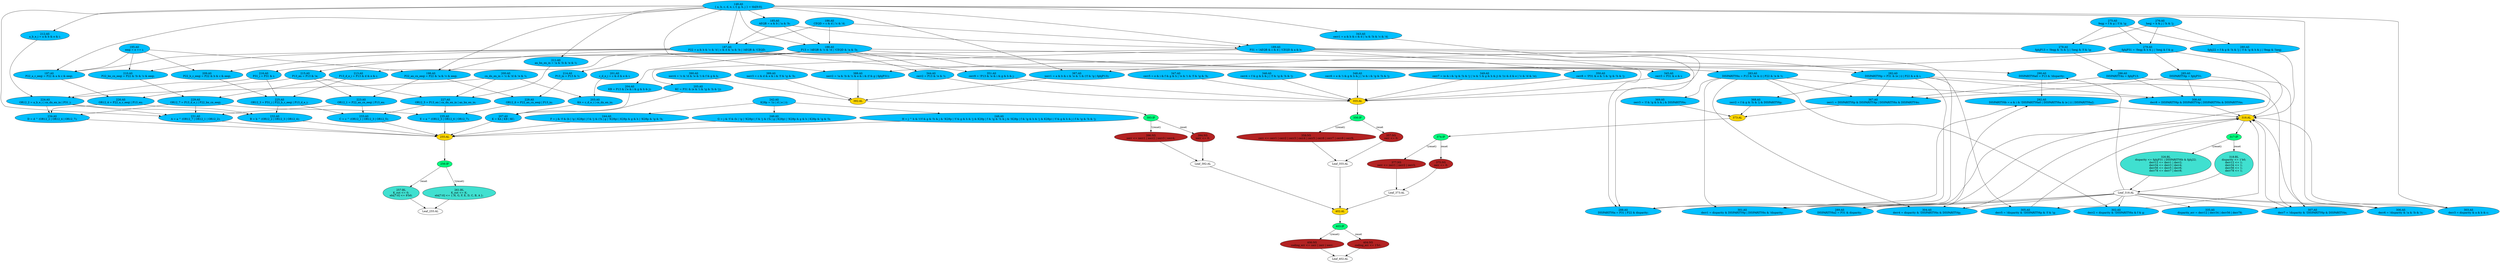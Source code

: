 strict digraph "compose( ,  )" {
	node [label="\N"];
	"188:AS"	 [ast="<pyverilog.vparser.ast.Assign object at 0x7f14ad9df810>",
		def_var="['P13']",
		fillcolor=deepskyblue,
		label="188:AS
P13 = !AEQB & !c & !d | !CEQD & !a & !b;",
		statements="[]",
		style=filled,
		typ=Assign,
		use_var="['AEQB', 'c', 'd', 'CEQD', 'a', 'b']"];
	"351:AS"	 [ast="<pyverilog.vparser.ast.Assign object at 0x7f14ada04d10>",
		def_var="['cerr9']",
		fillcolor=deepskyblue,
		label="351:AS
cerr9 = !P13 & !e & i & g & h & j;",
		statements="[]",
		style=filled,
		typ=Assign,
		use_var="['P13', 'e', 'i', 'g', 'h', 'j']"];
	"188:AS" -> "351:AS";
	"213:AS"	 [ast="<pyverilog.vparser.ast.Assign object at 0x7f14addb7710>",
		def_var="['P13_d_e_i']",
		fillcolor=deepskyblue,
		label="213:AS
P13_d_e_i = P13 & d & e & i;",
		statements="[]",
		style=filled,
		typ=Assign,
		use_var="['P13', 'd', 'e', 'i']"];
	"188:AS" -> "213:AS";
	"215:AS"	 [ast="<pyverilog.vparser.ast.Assign object at 0x7f14addb7c10>",
		def_var="['P13_en']",
		fillcolor=deepskyblue,
		label="215:AS
P13_en = P13 & !e;",
		statements="[]",
		style=filled,
		typ=Assign,
		use_var="['P13', 'e']"];
	"188:AS" -> "215:AS";
	"214:AS"	 [ast="<pyverilog.vparser.ast.Assign object at 0x7f14addb7a10>",
		def_var="['P13_in']",
		fillcolor=deepskyblue,
		label="214:AS
P13_in = P13 & !i;",
		statements="[]",
		style=filled,
		typ=Assign,
		use_var="['P13', 'i']"];
	"188:AS" -> "214:AS";
	"290:AS"	 [ast="<pyverilog.vparser.ast.Assign object at 0x7f14adc8e050>",
		def_var="['DISPARITY6a0']",
		fillcolor=deepskyblue,
		label="290:AS
DISPARITY6a0 = P13 & !disparity;",
		statements="[]",
		style=filled,
		typ=Assign,
		use_var="['P13', 'disparity']"];
	"188:AS" -> "290:AS";
	"283:AS"	 [ast="<pyverilog.vparser.ast.Assign object at 0x7f14adc8d750>",
		def_var="['DISPARITY6n']",
		fillcolor=deepskyblue,
		label="283:AS
DISPARITY6n = P13 & !(e & i) | P22 & !e & !i;",
		statements="[]",
		style=filled,
		typ=Assign,
		use_var="['P13', 'e', 'i', 'P22', 'e', 'i']"];
	"188:AS" -> "283:AS";
	"204:AS"	 [ast="<pyverilog.vparser.ast.Assign object at 0x7f14addb5150>",
		def_var="['KB']",
		fillcolor=deepskyblue,
		label="204:AS
KB = P13 & (!e & i & g & h & j);",
		statements="[]",
		style=filled,
		typ=Assign,
		use_var="['P13', 'e', 'i', 'g', 'h', 'j']"];
	"188:AS" -> "204:AS";
	"344:AS"	 [ast="<pyverilog.vparser.ast.Assign object at 0x7f14adca9250>",
		def_var="['cerr2']",
		fillcolor=deepskyblue,
		label="344:AS
cerr2 = P13 & !e & !i;",
		statements="[]",
		style=filled,
		typ=Assign,
		use_var="['P13', 'e', 'i']"];
	"188:AS" -> "344:AS";
	"307:AS"	 [ast="<pyverilog.vparser.ast.Assign object at 0x7f14adca8d90>",
		def_var="['derr7']",
		fillcolor=deepskyblue,
		label="307:AS
derr7 = !disparity & !DISPARITY6p & DISPARITY4n;",
		statements="[]",
		style=filled,
		typ=Assign,
		use_var="['disparity', 'DISPARITY6p', 'DISPARITY4n']"];
	"316:AL"	 [ast="<pyverilog.vparser.ast.Always object at 0x7f14adc963d0>",
		clk_sens=True,
		fillcolor=gold,
		label="316:AL",
		sens="['RBYTECLK', 'reset']",
		statements="[]",
		style=filled,
		typ=Always,
		use_var="['reset', 'derr8', 'derr6', 'derr7', 'derr4', 'derr5', 'derr2', 'derr3', 'derr1', 'fghj22', 'fghjP31', 'DISPARITY6b']"];
	"307:AS" -> "316:AL";
	"387:AS"	 [ast="<pyverilog.vparser.ast.Assign object at 0x7f14ada0ee90>",
		def_var="['xerr1']",
		fillcolor=deepskyblue,
		label="387:AS
xerr1 = a & b & c & !e & !i & (!f & !g | fghjP13);",
		statements="[]",
		style=filled,
		typ=Assign,
		use_var="['a', 'b', 'c', 'e', 'i', 'f', 'g', 'fghjP13']"];
	"392:AL"	 [ast="<pyverilog.vparser.ast.Always object at 0x7f14ad9eb190>",
		clk_sens=True,
		fillcolor=gold,
		label="392:AL",
		sens="['RBYTECLK', 'reset']",
		statements="[]",
		style=filled,
		typ=Always,
		use_var="['reset', 'xerr2', 'xerr1', 'xerr4', 'xerr3']"];
	"387:AS" -> "392:AL";
	"185:AS"	 [ast="<pyverilog.vparser.ast.Assign object at 0x7f14ad9e1810>",
		def_var="['AEQB']",
		fillcolor=deepskyblue,
		label="185:AS
AEQB = a & b | !a & !b;",
		statements="[]",
		style=filled,
		typ=Assign,
		use_var="['a', 'b', 'a', 'b']"];
	"185:AS" -> "188:AS";
	"189:AS"	 [ast="<pyverilog.vparser.ast.Assign object at 0x7f14ad9dfc50>",
		def_var="['P31']",
		fillcolor=deepskyblue,
		label="189:AS
P31 = !AEQB & c & d | !CEQD & a & b;",
		statements="[]",
		style=filled,
		typ=Assign,
		use_var="['AEQB', 'c', 'd', 'CEQD', 'a', 'b']"];
	"185:AS" -> "189:AS";
	"187:AS"	 [ast="<pyverilog.vparser.ast.Assign object at 0x7f14ad9df2d0>",
		def_var="['P22']",
		fillcolor=deepskyblue,
		label="187:AS
P22 = a & b & !c & !d | c & d & !a & !b | !AEQB & !CEQD;",
		statements="[]",
		style=filled,
		typ=Assign,
		use_var="['a', 'b', 'c', 'd', 'c', 'd', 'a', 'b', 'AEQB', 'CEQD']"];
	"185:AS" -> "187:AS";
	"289:AS"	 [ast="<pyverilog.vparser.ast.Assign object at 0x7f14adc8ddd0>",
		def_var="['DISPARITY6a2']",
		fillcolor=deepskyblue,
		label="289:AS
DISPARITY6a2 = P31 & disparity;",
		statements="[]",
		style=filled,
		typ=Assign,
		use_var="['P31', 'disparity']"];
	"292:AS"	 [ast="<pyverilog.vparser.ast.Assign object at 0x7f14adc8e550>",
		def_var="['DISPARITY6b']",
		fillcolor=deepskyblue,
		label="292:AS
DISPARITY6b = e & i & !DISPARITY6a0 | DISPARITY6a & (e | i) | DISPARITY6a2;",
		statements="[]",
		style=filled,
		typ=Assign,
		use_var="['e', 'i', 'DISPARITY6a0', 'DISPARITY6a', 'e', 'i', 'DISPARITY6a2']"];
	"289:AS" -> "292:AS";
	"402:AL"	 [ast="<pyverilog.vparser.ast.Always object at 0x7f14ad9eb790>",
		clk_sens=True,
		fillcolor=gold,
		label="402:AL",
		sens="['RBYTECLK', 'reset']",
		statements="[]",
		style=filled,
		typ=Always,
		use_var="['reset', 'xerr', 'cerr', 'zerr']"];
	"403:IF"	 [ast="<pyverilog.vparser.ast.IfStatement object at 0x7f14ad9eb890>",
		fillcolor=springgreen,
		label="403:IF",
		statements="[]",
		style=filled,
		typ=IfStatement];
	"402:AL" -> "403:IF"	 [cond="[]",
		lineno=None];
	"Leaf_392:AL"	 [def_var="['xerr']",
		label="Leaf_392:AL"];
	"Leaf_392:AL" -> "402:AL";
	"374:IF"	 [ast="<pyverilog.vparser.ast.IfStatement object at 0x7f14ada0e550>",
		fillcolor=springgreen,
		label="374:IF",
		statements="[]",
		style=filled,
		typ=IfStatement];
	"377:NS"	 [ast="<pyverilog.vparser.ast.NonblockingSubstitution object at 0x7f14ada0e790>",
		fillcolor=firebrick,
		label="377:NS
zerr <= zerr1 | zerr2 | zerr3;",
		statements="[<pyverilog.vparser.ast.NonblockingSubstitution object at 0x7f14ada0e790>]",
		style=filled,
		typ=NonblockingSubstitution];
	"374:IF" -> "377:NS"	 [cond="['reset']",
		label="!(reset)",
		lineno=374];
	"375:NS"	 [ast="<pyverilog.vparser.ast.NonblockingSubstitution object at 0x7f14ada0e590>",
		fillcolor=firebrick,
		label="375:NS
zerr <= 0;",
		statements="[<pyverilog.vparser.ast.NonblockingSubstitution object at 0x7f14ada0e590>]",
		style=filled,
		typ=NonblockingSubstitution];
	"374:IF" -> "375:NS"	 [cond="['reset']",
		label=reset,
		lineno=374];
	"308:AS"	 [ast="<pyverilog.vparser.ast.Assign object at 0x7f14adca8e90>",
		def_var="['derr8']",
		fillcolor=deepskyblue,
		label="308:AS
derr8 = DISPARITY6p & DISPARITY4p | DISPARITY6n & DISPARITY4n;",
		statements="[]",
		style=filled,
		typ=Assign,
		use_var="['DISPARITY6p', 'DISPARITY4p', 'DISPARITY6n', 'DISPARITY4n']"];
	"308:AS" -> "316:AL";
	"355:AL"	 [ast="<pyverilog.vparser.ast.Always object at 0x7f14ada04f90>",
		clk_sens=True,
		fillcolor=gold,
		label="355:AL",
		sens="['RBYTECLK', 'reset']",
		statements="[]",
		style=filled,
		typ=Always,
		use_var="['reset', 'cerr5', 'cerr7', 'cerr6', 'cerr1', 'cerr3', 'cerr4', 'cerr2', 'cerr9', 'cerr8']"];
	"351:AS" -> "355:AL";
	"357:NS"	 [ast="<pyverilog.vparser.ast.NonblockingSubstitution object at 0x7f14ad9f0110>",
		fillcolor=firebrick,
		label="357:NS
cerr <= 0;",
		statements="[<pyverilog.vparser.ast.NonblockingSubstitution object at 0x7f14ad9f0110>]",
		style=filled,
		typ=NonblockingSubstitution];
	"Leaf_355:AL"	 [def_var="['cerr']",
		label="Leaf_355:AL"];
	"357:NS" -> "Leaf_355:AL"	 [cond="[]",
		lineno=None];
	"Leaf_316:AL"	 [def_var="['derr56', 'disparity', 'derr34', 'derr12', 'derr78']",
		label="Leaf_316:AL"];
	"Leaf_316:AL" -> "307:AS";
	"Leaf_316:AL" -> "289:AS";
	"335:AS"	 [ast="<pyverilog.vparser.ast.Assign object at 0x7f14adc935d0>",
		def_var="['disparity_err']",
		fillcolor=deepskyblue,
		label="335:AS
disparity_err = derr12 | derr34 | derr56 | derr78;",
		statements="[]",
		style=filled,
		typ=Assign,
		use_var="['derr12', 'derr34', 'derr56', 'derr78']"];
	"Leaf_316:AL" -> "335:AS";
	"306:AS"	 [ast="<pyverilog.vparser.ast.Assign object at 0x7f14adca8ad0>",
		def_var="['derr6']",
		fillcolor=deepskyblue,
		label="306:AS
derr6 = !disparity & !a & !b & !c;",
		statements="[]",
		style=filled,
		typ=Assign,
		use_var="['disparity', 'a', 'b', 'c']"];
	"Leaf_316:AL" -> "306:AS";
	"Leaf_316:AL" -> "290:AS";
	"303:AS"	 [ast="<pyverilog.vparser.ast.Assign object at 0x7f14adca80d0>",
		def_var="['derr3']",
		fillcolor=deepskyblue,
		label="303:AS
derr3 = disparity & a & b & c;",
		statements="[]",
		style=filled,
		typ=Assign,
		use_var="['disparity', 'a', 'b', 'c']"];
	"Leaf_316:AL" -> "303:AS";
	"301:AS"	 [ast="<pyverilog.vparser.ast.Assign object at 0x7f14adc8ea90>",
		def_var="['derr1']",
		fillcolor=deepskyblue,
		label="301:AS
derr1 = disparity & DISPARITY6p | DISPARITY6n & !disparity;",
		statements="[]",
		style=filled,
		typ=Assign,
		use_var="['disparity', 'DISPARITY6p', 'DISPARITY6n', 'disparity']"];
	"Leaf_316:AL" -> "301:AS";
	"305:AS"	 [ast="<pyverilog.vparser.ast.Assign object at 0x7f14adca8710>",
		def_var="['derr5']",
		fillcolor=deepskyblue,
		label="305:AS
derr5 = !disparity & !DISPARITY6p & !f & !g;",
		statements="[]",
		style=filled,
		typ=Assign,
		use_var="['disparity', 'DISPARITY6p', 'f', 'g']"];
	"Leaf_316:AL" -> "305:AS";
	"304:AS"	 [ast="<pyverilog.vparser.ast.Assign object at 0x7f14adca8350>",
		def_var="['derr4']",
		fillcolor=deepskyblue,
		label="304:AS
derr4 = disparity & !DISPARITY6n & DISPARITY4p;",
		statements="[]",
		style=filled,
		typ=Assign,
		use_var="['disparity', 'DISPARITY6n', 'DISPARITY4p']"];
	"Leaf_316:AL" -> "304:AS";
	"288:AS"	 [ast="<pyverilog.vparser.ast.Assign object at 0x7f14adc8dbd0>",
		def_var="['DISPARITY6a']",
		fillcolor=deepskyblue,
		label="288:AS
DISPARITY6a = P31 | P22 & disparity;",
		statements="[]",
		style=filled,
		typ=Assign,
		use_var="['P31', 'P22', 'disparity']"];
	"Leaf_316:AL" -> "288:AS";
	"302:AS"	 [ast="<pyverilog.vparser.ast.Assign object at 0x7f14adc8edd0>",
		def_var="['derr2']",
		fillcolor=deepskyblue,
		label="302:AS
derr2 = disparity & !DISPARITY6n & f & g;",
		statements="[]",
		style=filled,
		typ=Assign,
		use_var="['disparity', 'DISPARITY6n', 'f', 'g']"];
	"Leaf_316:AL" -> "302:AS";
	"347:AS"	 [ast="<pyverilog.vparser.ast.Assign object at 0x7f14ada02190>",
		def_var="['cerr5']",
		fillcolor=deepskyblue,
		label="347:AS
cerr5 = e & i & f & g & h | !e & !i & !f & !g & !h;",
		statements="[]",
		style=filled,
		typ=Assign,
		use_var="['e', 'i', 'f', 'g', 'h', 'e', 'i', 'f', 'g', 'h']"];
	"347:AS" -> "355:AL";
	"255:AL"	 [ast="<pyverilog.vparser.ast.Always object at 0x7f14ad97ea10>",
		clk_sens=True,
		fillcolor=gold,
		label="255:AL",
		sens="['RBYTECLK', 'reset']",
		statements="[]",
		style=filled,
		typ=Always,
		use_var="['reset', 'A', 'C', 'B', 'E', 'D', 'G', 'F', 'H', 'K']"];
	"256:IF"	 [ast="<pyverilog.vparser.ast.IfStatement object at 0x7f14ad97ed50>",
		fillcolor=springgreen,
		label="256:IF",
		statements="[]",
		style=filled,
		typ=IfStatement];
	"255:AL" -> "256:IF"	 [cond="[]",
		lineno=None];
	"Leaf_373:AL"	 [def_var="['zerr']",
		label="Leaf_373:AL"];
	"Leaf_373:AL" -> "402:AL";
	"212:AS"	 [ast="<pyverilog.vparser.ast.Assign object at 0x7f14addb7450>",
		def_var="['a_b_e_i']",
		fillcolor=deepskyblue,
		label="212:AS
a_b_e_i = a & b & e & i;",
		statements="[]",
		style=filled,
		typ=Assign,
		use_var="['a', 'b', 'e', 'i']"];
	"224:AS"	 [ast="<pyverilog.vparser.ast.Assign object at 0x7f14addba1d0>",
		def_var="['OR12_2']",
		fillcolor=deepskyblue,
		label="224:AS
OR12_2 = a_b_e_i | cn_dn_en_in | P31_i;",
		statements="[]",
		style=filled,
		typ=Assign,
		use_var="['a_b_e_i', 'cn_dn_en_in', 'P31_i']"];
	"212:AS" -> "224:AS";
	"231:AS"	 [ast="<pyverilog.vparser.ast.Assign object at 0x7f14addbaf50>",
		def_var="['A']",
		fillcolor=deepskyblue,
		label="231:AS
A = a ^ (OR12_7 | OR12_1 | OR12_2);",
		statements="[]",
		style=filled,
		typ=Assign,
		use_var="['a', 'OR12_7', 'OR12_1', 'OR12_2']"];
	"231:AS" -> "255:AL";
	"225:AS"	 [ast="<pyverilog.vparser.ast.Assign object at 0x7f14addba450>",
		def_var="['OR12_3']",
		fillcolor=deepskyblue,
		label="225:AS
OR12_3 = P31_i | P22_b_c_eeqi | P13_d_e_i;",
		statements="[]",
		style=filled,
		typ=Assign,
		use_var="['P31_i', 'P22_b_c_eeqi', 'P13_d_e_i']"];
	"213:AS" -> "225:AS";
	"229:AS"	 [ast="<pyverilog.vparser.ast.Assign object at 0x7f14addbad10>",
		def_var="['OR12_7']",
		fillcolor=deepskyblue,
		label="229:AS
OR12_7 = P13_d_e_i | P22_bn_cn_eeqi;",
		statements="[]",
		style=filled,
		typ=Assign,
		use_var="['P13_d_e_i', 'P22_bn_cn_eeqi']"];
	"213:AS" -> "229:AS";
	"232:AS"	 [ast="<pyverilog.vparser.ast.Assign object at 0x7f14addbc310>",
		def_var="['B']",
		fillcolor=deepskyblue,
		label="232:AS
B = b ^ (OR12_2 | OR12_3 | OR12_4);",
		statements="[]",
		style=filled,
		typ=Assign,
		use_var="['b', 'OR12_2', 'OR12_3', 'OR12_4']"];
	"232:AS" -> "255:AL";
	"350:AS"	 [ast="<pyverilog.vparser.ast.Assign object at 0x7f14ada048d0>",
		def_var="['cerr8']",
		fillcolor=deepskyblue,
		label="350:AS
cerr8 = !P31 & e & !i & !g & !h & !j;",
		statements="[]",
		style=filled,
		typ=Assign,
		use_var="['P31', 'e', 'i', 'g', 'h', 'j']"];
	"350:AS" -> "355:AL";
	"286:AS"	 [ast="<pyverilog.vparser.ast.Assign object at 0x7f14adc8d990>",
		def_var="['DISPARITY4n']",
		fillcolor=deepskyblue,
		label="286:AS
DISPARITY4n = fghjP13;",
		statements="[]",
		style=filled,
		typ=Assign,
		use_var="['fghjP13']"];
	"286:AS" -> "307:AS";
	"286:AS" -> "308:AS";
	"367:AS"	 [ast="<pyverilog.vparser.ast.Assign object at 0x7f14ad9f0850>",
		def_var="['zerr1']",
		fillcolor=deepskyblue,
		label="367:AS
zerr1 = DISPARITY6p & DISPARITY4p | DISPARITY6n & DISPARITY4n;",
		statements="[]",
		style=filled,
		typ=Assign,
		use_var="['DISPARITY6p', 'DISPARITY4p', 'DISPARITY6n', 'DISPARITY4n']"];
	"286:AS" -> "367:AS";
	"326:BL"	 [ast="<pyverilog.vparser.ast.Block object at 0x7f14adc93250>",
		fillcolor=turquoise,
		label="326:BL
disparity <= fghjP31 | DISPARITY6b & fghj22;
derr12 <= derr1 | derr2;
derr34 <= derr3 | derr4;
derr56 <= derr5 | derr6;
derr78 <= \
derr7 | derr8;",
		statements="[<pyverilog.vparser.ast.NonblockingSubstitution object at 0x7f14adc96d10>, <pyverilog.vparser.ast.NonblockingSubstitution object \
at 0x7f14adc96ed0>, <pyverilog.vparser.ast.NonblockingSubstitution object at 0x7f14adc930d0>, <pyverilog.vparser.ast.NonblockingSubstitution \
object at 0x7f14adc93290>, <pyverilog.vparser.ast.NonblockingSubstitution object at 0x7f14adc93450>]",
		style=filled,
		typ=Block];
	"326:BL" -> "Leaf_316:AL"	 [cond="[]",
		lineno=None];
	"223:AS"	 [ast="<pyverilog.vparser.ast.Assign object at 0x7f14addb7fd0>",
		def_var="['OR12_1']",
		fillcolor=deepskyblue,
		label="223:AS
OR12_1 = P22_an_cn_eeqi | P13_en;",
		statements="[]",
		style=filled,
		typ=Assign,
		use_var="['P22_an_cn_eeqi', 'P13_en']"];
	"215:AS" -> "223:AS";
	"226:AS"	 [ast="<pyverilog.vparser.ast.Assign object at 0x7f14addba6d0>",
		def_var="['OR12_4']",
		fillcolor=deepskyblue,
		label="226:AS
OR12_4 = P22_a_c_eeqi | P13_en;",
		statements="[]",
		style=filled,
		typ=Assign,
		use_var="['P22_a_c_eeqi', 'P13_en']"];
	"215:AS" -> "226:AS";
	"227:AS"	 [ast="<pyverilog.vparser.ast.Assign object at 0x7f14addba890>",
		def_var="['OR12_5']",
		fillcolor=deepskyblue,
		label="227:AS
OR12_5 = P13_en | cn_dn_en_in | an_bn_en_in;",
		statements="[]",
		style=filled,
		typ=Assign,
		use_var="['P13_en', 'cn_dn_en_in', 'an_bn_en_in']"];
	"215:AS" -> "227:AS";
	"373:AL"	 [ast="<pyverilog.vparser.ast.Always object at 0x7f14ada0e450>",
		clk_sens=True,
		fillcolor=gold,
		label="373:AL",
		sens="['RBYTECLK', 'reset']",
		statements="[]",
		style=filled,
		typ=Always,
		use_var="['reset', 'zerr1', 'zerr2', 'zerr3']"];
	"367:AS" -> "373:AL";
	"228:AS"	 [ast="<pyverilog.vparser.ast.Assign object at 0x7f14addbab10>",
		def_var="['OR12_6']",
		fillcolor=deepskyblue,
		label="228:AS
OR12_6 = P22_an_cn_eeqi | P13_in;",
		statements="[]",
		style=filled,
		typ=Assign,
		use_var="['P22_an_cn_eeqi', 'P13_in']"];
	"214:AS" -> "228:AS";
	"377:NS" -> "Leaf_373:AL"	 [cond="[]",
		lineno=None];
	"189:AS" -> "289:AS";
	"189:AS" -> "350:AS";
	"205:AS"	 [ast="<pyverilog.vparser.ast.Assign object at 0x7f14addb5610>",
		def_var="['KC']",
		fillcolor=deepskyblue,
		label="205:AS
KC = P31 & (e & !i & !g & !h & !j);",
		statements="[]",
		style=filled,
		typ=Assign,
		use_var="['P31', 'e', 'i', 'g', 'h', 'j']"];
	"189:AS" -> "205:AS";
	"282:AS"	 [ast="<pyverilog.vparser.ast.Assign object at 0x7f14adc8d2d0>",
		def_var="['DISPARITY6p']",
		fillcolor=deepskyblue,
		label="282:AS
DISPARITY6p = P31 & (e | i) | P22 & e & i;",
		statements="[]",
		style=filled,
		typ=Assign,
		use_var="['P31', 'e', 'i', 'P22', 'e', 'i']"];
	"189:AS" -> "282:AS";
	"345:AS"	 [ast="<pyverilog.vparser.ast.Assign object at 0x7f14adca9490>",
		def_var="['cerr3']",
		fillcolor=deepskyblue,
		label="345:AS
cerr3 = P31 & e & i;",
		statements="[]",
		style=filled,
		typ=Assign,
		use_var="['P31', 'e', 'i']"];
	"189:AS" -> "345:AS";
	"216:AS"	 [ast="<pyverilog.vparser.ast.Assign object at 0x7f14addb7dd0>",
		def_var="['P31_i']",
		fillcolor=deepskyblue,
		label="216:AS
P31_i = P31 & i;",
		statements="[]",
		style=filled,
		typ=Assign,
		use_var="['P31', 'i']"];
	"189:AS" -> "216:AS";
	"189:AS" -> "288:AS";
	"207:AS"	 [ast="<pyverilog.vparser.ast.Assign object at 0x7f14addb5790>",
		def_var="['K']",
		fillcolor=deepskyblue,
		label="207:AS
K = KA | KB | KC;",
		statements="[]",
		style=filled,
		typ=Assign,
		use_var="['KA', 'KB', 'KC']"];
	"205:AS" -> "207:AS";
	"406:NS"	 [ast="<pyverilog.vparser.ast.NonblockingSubstitution object at 0x7f14ad9ebad0>",
		fillcolor=firebrick,
		label="406:NS
coding_err <= cerr | zerr | xerr;",
		statements="[<pyverilog.vparser.ast.NonblockingSubstitution object at 0x7f14ad9ebad0>]",
		style=filled,
		typ=NonblockingSubstitution];
	"Leaf_402:AL"	 [def_var="['coding_err']",
		label="Leaf_402:AL"];
	"406:NS" -> "Leaf_402:AL"	 [cond="[]",
		lineno=None];
	"369:AS"	 [ast="<pyverilog.vparser.ast.Assign object at 0x7f14ada0e1d0>",
		def_var="['zerr3']",
		fillcolor=deepskyblue,
		label="369:AS
zerr3 = !f & !g & h & j & DISPARITY6n;",
		statements="[]",
		style=filled,
		typ=Assign,
		use_var="['f', 'g', 'h', 'j', 'DISPARITY6n']"];
	"369:AS" -> "373:AL";
	"318:BL"	 [ast="<pyverilog.vparser.ast.Block object at 0x7f14adc968d0>",
		fillcolor=turquoise,
		label="318:BL
disparity <= 1'b0;
derr12 <= 1;
derr34 <= 1;
derr56 <= 1;
derr78 <= 1;",
		statements="[<pyverilog.vparser.ast.NonblockingSubstitution object at 0x7f14adc96550>, <pyverilog.vparser.ast.NonblockingSubstitution object \
at 0x7f14adc96690>, <pyverilog.vparser.ast.NonblockingSubstitution object at 0x7f14adc967d0>, <pyverilog.vparser.ast.NonblockingSubstitution \
object at 0x7f14adc96910>, <pyverilog.vparser.ast.NonblockingSubstitution object at 0x7f14adc96a50>]",
		style=filled,
		typ=Block];
	"318:BL" -> "Leaf_316:AL"	 [cond="[]",
		lineno=None];
	"207:AS" -> "255:AL";
	"211:AS"	 [ast="<pyverilog.vparser.ast.Assign object at 0x7f14addb7050>",
		def_var="['an_bn_en_in']",
		fillcolor=deepskyblue,
		label="211:AS
an_bn_en_in = !a & !b & !e & !i;",
		statements="[]",
		style=filled,
		typ=Assign,
		use_var="['a', 'b', 'e', 'i']"];
	"211:AS" -> "227:AS";
	"276:AS"	 [ast="<pyverilog.vparser.ast.Assign object at 0x7f14ad98bdd0>",
		def_var="['heqj']",
		fillcolor=deepskyblue,
		label="276:AS
heqj = h & j | !h & !j;",
		statements="[]",
		style=filled,
		typ=Assign,
		use_var="['h', 'j', 'h', 'j']"];
	"280:AS"	 [ast="<pyverilog.vparser.ast.Assign object at 0x7f14ad9a9ed0>",
		def_var="['fghj22']",
		fillcolor=deepskyblue,
		label="280:AS
fghj22 = f & g & !h & !j | !f & !g & h & j | !feqg & !heqj;",
		statements="[]",
		style=filled,
		typ=Assign,
		use_var="['f', 'g', 'h', 'j', 'f', 'g', 'h', 'j', 'feqg', 'heqj']"];
	"276:AS" -> "280:AS";
	"279:AS"	 [ast="<pyverilog.vparser.ast.Assign object at 0x7f14ad9a9790>",
		def_var="['fghjP31']",
		fillcolor=deepskyblue,
		label="279:AS
fghjP31 = !feqg & h & j | !heqj & f & g;",
		statements="[]",
		style=filled,
		typ=Assign,
		use_var="['feqg', 'h', 'j', 'heqj', 'f', 'g']"];
	"276:AS" -> "279:AS";
	"278:AS"	 [ast="<pyverilog.vparser.ast.Assign object at 0x7f14ad9a9350>",
		def_var="['fghjP13']",
		fillcolor=deepskyblue,
		label="278:AS
fghjP13 = !feqg & !h & !j | !heqj & !f & !g;",
		statements="[]",
		style=filled,
		typ=Assign,
		use_var="['feqg', 'h', 'j', 'heqj', 'f', 'g']"];
	"276:AS" -> "278:AS";
	"235:AS"	 [ast="<pyverilog.vparser.ast.Assign object at 0x7f14addbcb50>",
		def_var="['E']",
		fillcolor=deepskyblue,
		label="235:AS
E = e ^ (OR12_5 | OR12_6 | OR12_7);",
		statements="[]",
		style=filled,
		typ=Assign,
		use_var="['e', 'OR12_5', 'OR12_6', 'OR12_7']"];
	"235:AS" -> "255:AL";
	"375:NS" -> "Leaf_373:AL"	 [cond="[]",
		lineno=None];
	"404:NS"	 [ast="<pyverilog.vparser.ast.NonblockingSubstitution object at 0x7f14ad9eb8d0>",
		fillcolor=firebrick,
		label="404:NS
coding_err <= 1'b1;",
		statements="[<pyverilog.vparser.ast.NonblockingSubstitution object at 0x7f14ad9eb8d0>]",
		style=filled,
		typ=NonblockingSubstitution];
	"404:NS" -> "Leaf_402:AL"	 [cond="[]",
		lineno=None];
	"223:AS" -> "231:AS";
	"233:AS"	 [ast="<pyverilog.vparser.ast.Assign object at 0x7f14addbc5d0>",
		def_var="['C']",
		fillcolor=deepskyblue,
		label="233:AS
C = c ^ (OR12_1 | OR12_3 | OR12_5);",
		statements="[]",
		style=filled,
		typ=Assign,
		use_var="['c', 'OR12_1', 'OR12_3', 'OR12_5']"];
	"223:AS" -> "233:AS";
	"234:AS"	 [ast="<pyverilog.vparser.ast.Assign object at 0x7f14addbc890>",
		def_var="['D']",
		fillcolor=deepskyblue,
		label="234:AS
D = d ^ (OR12_2 | OR12_4 | OR12_7);",
		statements="[]",
		style=filled,
		typ=Assign,
		use_var="['d', 'OR12_2', 'OR12_4', 'OR12_7']"];
	"234:AS" -> "255:AL";
	"306:AS" -> "316:AL";
	"317:IF"	 [ast="<pyverilog.vparser.ast.IfStatement object at 0x7f14adc96a10>",
		fillcolor=springgreen,
		label="317:IF",
		statements="[]",
		style=filled,
		typ=IfStatement];
	"316:AL" -> "317:IF"	 [cond="[]",
		lineno=None];
	"373:AL" -> "374:IF"	 [cond="[]",
		lineno=None];
	"359:NS"	 [ast="<pyverilog.vparser.ast.NonblockingSubstitution object at 0x7f14ad9f0310>",
		fillcolor=firebrick,
		label="359:NS
cerr <= cerr1 | cerr2 | cerr3 | cerr4 | cerr5 | cerr6 | cerr7 | cerr8 | cerr9;",
		statements="[<pyverilog.vparser.ast.NonblockingSubstitution object at 0x7f14ad9f0310>]",
		style=filled,
		typ=NonblockingSubstitution];
	"359:NS" -> "Leaf_355:AL"	 [cond="[]",
		lineno=None];
	"280:AS" -> "316:AL";
	"195:AS"	 [ast="<pyverilog.vparser.ast.Assign object at 0x7f14ad9dfdd0>",
		def_var="['eeqi']",
		fillcolor=deepskyblue,
		label="195:AS
eeqi = e == i;",
		statements="[]",
		style=filled,
		typ=Assign,
		use_var="['e', 'i']"];
	"197:AS"	 [ast="<pyverilog.vparser.ast.Assign object at 0x7f14addc3050>",
		def_var="['P22_a_c_eeqi']",
		fillcolor=deepskyblue,
		label="197:AS
P22_a_c_eeqi = P22 & a & c & eeqi;",
		statements="[]",
		style=filled,
		typ=Assign,
		use_var="['P22', 'a', 'c', 'eeqi']"];
	"195:AS" -> "197:AS";
	"210:AS"	 [ast="<pyverilog.vparser.ast.Assign object at 0x7f14addb5d50>",
		def_var="['P22_bn_cn_eeqi']",
		fillcolor=deepskyblue,
		label="210:AS
P22_bn_cn_eeqi = P22 & !b & !c & eeqi;",
		statements="[]",
		style=filled,
		typ=Assign,
		use_var="['P22', 'b', 'c', 'eeqi']"];
	"195:AS" -> "210:AS";
	"209:AS"	 [ast="<pyverilog.vparser.ast.Assign object at 0x7f14addb5a10>",
		def_var="['P22_b_c_eeqi']",
		fillcolor=deepskyblue,
		label="209:AS
P22_b_c_eeqi = P22 & b & c & eeqi;",
		statements="[]",
		style=filled,
		typ=Assign,
		use_var="['P22', 'b', 'c', 'eeqi']"];
	"195:AS" -> "209:AS";
	"198:AS"	 [ast="<pyverilog.vparser.ast.Assign object at 0x7f14addc3350>",
		def_var="['P22_an_cn_eeqi']",
		fillcolor=deepskyblue,
		label="198:AS
P22_an_cn_eeqi = P22 & !a & !c & eeqi;",
		statements="[]",
		style=filled,
		typ=Assign,
		use_var="['P22', 'a', 'c', 'eeqi']"];
	"195:AS" -> "198:AS";
	"292:AS" -> "316:AL";
	"290:AS" -> "292:AS";
	"275:AS"	 [ast="<pyverilog.vparser.ast.Assign object at 0x7f14ad98ba90>",
		def_var="['feqg']",
		fillcolor=deepskyblue,
		label="275:AS
feqg = f & g | !f & !g;",
		statements="[]",
		style=filled,
		typ=Assign,
		use_var="['f', 'g', 'f', 'g']"];
	"275:AS" -> "280:AS";
	"275:AS" -> "279:AS";
	"275:AS" -> "278:AS";
	"Leaf_355:AL" -> "402:AL";
	"248:AS"	 [ast="<pyverilog.vparser.ast.Assign object at 0x7f14ad97e810>",
		def_var="['H']",
		fillcolor=deepskyblue,
		label="248:AS
H = j ^ h & !(!f & g & !h & j & !K28p | !f & g & h & !j & K28p | f & !g & !h & j & !K28p | f & !g & h & !j & K28p) | !f & \
g & h & j | f & !g & !h & !j;",
		statements="[]",
		style=filled,
		typ=Assign,
		use_var="['j', 'h', 'f', 'g', 'h', 'j', 'K28p', 'f', 'g', 'h', 'j', 'K28p', 'f', 'g', 'h', 'j', 'K28p', 'f', 'g', 'h', 'j', 'K28p', 'f', '\
g', 'h', 'j', 'f', 'g', 'h', 'j']"];
	"248:AS" -> "255:AL";
	"285:AS"	 [ast="<pyverilog.vparser.ast.Assign object at 0x7f14adc8d850>",
		def_var="['DISPARITY4p']",
		fillcolor=deepskyblue,
		label="285:AS
DISPARITY4p = fghjP31;",
		statements="[]",
		style=filled,
		typ=Assign,
		use_var="['fghjP31']"];
	"285:AS" -> "308:AS";
	"285:AS" -> "367:AS";
	"285:AS" -> "304:AS";
	"244:AS"	 [ast="<pyverilog.vparser.ast.Assign object at 0x7f14ad96b950>",
		def_var="['F']",
		fillcolor=deepskyblue,
		label="244:AS
F = j & !f & (h | !g | K28p) | f & !j & (!h | g | !K28p) | K28p & g & h | !K28p & !g & !h;",
		statements="[]",
		style=filled,
		typ=Assign,
		use_var="['j', 'f', 'h', 'g', 'K28p', 'f', 'j', 'h', 'g', 'K28p', 'K28p', 'g', 'h', 'K28p', 'g', 'h']"];
	"244:AS" -> "255:AL";
	"346:AS"	 [ast="<pyverilog.vparser.ast.Assign object at 0x7f14adca9a50>",
		def_var="['cerr4']",
		fillcolor=deepskyblue,
		label="346:AS
cerr4 = f & g & h & j | !f & !g & !h & !j;",
		statements="[]",
		style=filled,
		typ=Assign,
		use_var="['f', 'g', 'h', 'j', 'f', 'g', 'h', 'j']"];
	"346:AS" -> "355:AL";
	"403:IF" -> "406:NS"	 [cond="['reset']",
		label="!(reset)",
		lineno=403];
	"403:IF" -> "404:NS"	 [cond="['reset']",
		label=reset,
		lineno=403];
	"Leaf_255:AL"	 [def_var="['ebi', 'K_out']",
		label="Leaf_255:AL"];
	"393:IF"	 [ast="<pyverilog.vparser.ast.IfStatement object at 0x7f14ad9eb290>",
		fillcolor=springgreen,
		label="393:IF",
		statements="[]",
		style=filled,
		typ=IfStatement];
	"394:NS"	 [ast="<pyverilog.vparser.ast.NonblockingSubstitution object at 0x7f14ad9eb2d0>",
		fillcolor=firebrick,
		label="394:NS
xerr <= 0;",
		statements="[<pyverilog.vparser.ast.NonblockingSubstitution object at 0x7f14ad9eb2d0>]",
		style=filled,
		typ=NonblockingSubstitution];
	"393:IF" -> "394:NS"	 [cond="['reset']",
		label=reset,
		lineno=393];
	"396:NS"	 [ast="<pyverilog.vparser.ast.NonblockingSubstitution object at 0x7f14ad9eb4d0>",
		fillcolor=firebrick,
		label="396:NS
xerr <= xerr1 | xerr2 | xerr3 | xerr4;",
		statements="[<pyverilog.vparser.ast.NonblockingSubstitution object at 0x7f14ad9eb4d0>]",
		style=filled,
		typ=NonblockingSubstitution];
	"393:IF" -> "396:NS"	 [cond="['reset']",
		label="!(reset)",
		lineno=393];
	"226:AS" -> "232:AS";
	"226:AS" -> "234:AS";
	"283:AS" -> "308:AS";
	"283:AS" -> "367:AS";
	"283:AS" -> "369:AS";
	"283:AS" -> "301:AS";
	"283:AS" -> "304:AS";
	"283:AS" -> "302:AS";
	"200:AS"	 [ast="<pyverilog.vparser.ast.Assign object at 0x7f14addc3890>",
		def_var="['cn_dn_en_in']",
		fillcolor=deepskyblue,
		label="200:AS
cn_dn_en_in = !c & !d & !e & !i;",
		statements="[]",
		style=filled,
		typ=Assign,
		use_var="['c', 'd', 'e', 'i']"];
	"200:AS" -> "227:AS";
	"200:AS" -> "224:AS";
	"203:AS"	 [ast="<pyverilog.vparser.ast.Assign object at 0x7f14addc3cd0>",
		def_var="['KA']",
		fillcolor=deepskyblue,
		label="203:AS
KA = c_d_e_i | cn_dn_en_in;",
		statements="[]",
		style=filled,
		typ=Assign,
		use_var="['c_d_e_i', 'cn_dn_en_in']"];
	"200:AS" -> "203:AS";
	"343:AS"	 [ast="<pyverilog.vparser.ast.Assign object at 0x7f14adc93f50>",
		def_var="['cerr1']",
		fillcolor=deepskyblue,
		label="343:AS
cerr1 = a & b & c & d | !a & !b & !c & !d;",
		statements="[]",
		style=filled,
		typ=Assign,
		use_var="['a', 'b', 'c', 'd', 'a', 'b', 'c', 'd']"];
	"343:AS" -> "355:AL";
	"187:AS" -> "283:AS";
	"187:AS" -> "197:AS";
	"187:AS" -> "210:AS";
	"187:AS" -> "282:AS";
	"187:AS" -> "209:AS";
	"187:AS" -> "198:AS";
	"187:AS" -> "288:AS";
	"227:AS" -> "235:AS";
	"227:AS" -> "233:AS";
	"201:AS"	 [ast="<pyverilog.vparser.ast.Assign object at 0x7f14addc3b50>",
		def_var="['c_d_e_i']",
		fillcolor=deepskyblue,
		label="201:AS
c_d_e_i = c & d & e & i;",
		statements="[]",
		style=filled,
		typ=Assign,
		use_var="['c', 'd', 'e', 'i']"];
	"201:AS" -> "203:AS";
	"303:AS" -> "316:AL";
	"356:IF"	 [ast="<pyverilog.vparser.ast.IfStatement object at 0x7f14ad9f00d0>",
		fillcolor=springgreen,
		label="356:IF",
		statements="[]",
		style=filled,
		typ=IfStatement];
	"355:AL" -> "356:IF"	 [cond="[]",
		lineno=None];
	"392:AL" -> "393:IF"	 [cond="[]",
		lineno=None];
	"356:IF" -> "357:NS"	 [cond="['reset']",
		label=reset,
		lineno=356];
	"356:IF" -> "359:NS"	 [cond="['reset']",
		label="!(reset)",
		lineno=356];
	"348:AS"	 [ast="<pyverilog.vparser.ast.Assign object at 0x7f14ada02890>",
		def_var="['cerr6']",
		fillcolor=deepskyblue,
		label="348:AS
cerr6 = e & !i & g & h & j | !e & i & !g & !h & !j;",
		statements="[]",
		style=filled,
		typ=Assign,
		use_var="['e', 'i', 'g', 'h', 'j', 'e', 'i', 'g', 'h', 'j']"];
	"348:AS" -> "355:AL";
	"228:AS" -> "235:AS";
	"197:AS" -> "226:AS";
	"257:BL"	 [ast="<pyverilog.vparser.ast.Block object at 0x7f14ad97ed10>",
		fillcolor=turquoise,
		label="257:BL
K_out <= 0;
ebi[7:0] <= 8'b0;",
		statements="[<pyverilog.vparser.ast.NonblockingSubstitution object at 0x7f14ad97eb90>, <pyverilog.vparser.ast.NonblockingSubstitution object \
at 0x7f14ad97ed90>]",
		style=filled,
		typ=Block];
	"256:IF" -> "257:BL"	 [cond="['reset']",
		label=reset,
		lineno=256];
	"261:BL"	 [ast="<pyverilog.vparser.ast.Block object at 0x7f14ad98b110>",
		fillcolor=turquoise,
		label="261:BL
K_out <= K;
ebi[7:0] <= { H, G, F, E, D, C, B, A };",
		statements="[<pyverilog.vparser.ast.NonblockingSubstitution object at 0x7f14ad97ef50>, <pyverilog.vparser.ast.NonblockingSubstitution object \
at 0x7f14ad98b3d0>]",
		style=filled,
		typ=Block];
	"256:IF" -> "261:BL"	 [cond="['reset']",
		label="!(reset)",
		lineno=256];
	"394:NS" -> "Leaf_392:AL"	 [cond="[]",
		lineno=None];
	"246:AS"	 [ast="<pyverilog.vparser.ast.Assign object at 0x7f14addc0450>",
		def_var="['G']",
		fillcolor=deepskyblue,
		label="246:AS
G = j & !f & (h | !g | !K28p) | f & !j & (!h | g | K28p) | !K28p & g & h | K28p & !g & !h;",
		statements="[]",
		style=filled,
		typ=Assign,
		use_var="['j', 'f', 'h', 'g', 'K28p', 'f', 'j', 'h', 'g', 'K28p', 'K28p', 'g', 'h', 'K28p', 'g', 'h']"];
	"246:AS" -> "255:AL";
	"210:AS" -> "229:AS";
	"301:AS" -> "316:AL";
	"349:AS"	 [ast="<pyverilog.vparser.ast.Assign object at 0x7f14ada02d10>",
		def_var="['cerr7']",
		fillcolor=deepskyblue,
		label="349:AS
cerr7 = (e & i & !g & !h & !j | !e & !i & g & h & j) & !(c & d & e | !c & !d & !e);",
		statements="[]",
		style=filled,
		typ=Assign,
		use_var="['e', 'i', 'g', 'h', 'j', 'e', 'i', 'g', 'h', 'j', 'c', 'd', 'e', 'c', 'd', 'e']"];
	"349:AS" -> "355:AL";
	"368:AS"	 [ast="<pyverilog.vparser.ast.Assign object at 0x7f14ad9f0dd0>",
		def_var="['zerr2']",
		fillcolor=deepskyblue,
		label="368:AS
zerr2 = f & g & !h & !j & DISPARITY6p;",
		statements="[]",
		style=filled,
		typ=Assign,
		use_var="['f', 'g', 'h', 'j', 'DISPARITY6p']"];
	"368:AS" -> "373:AL";
	"257:BL" -> "Leaf_255:AL"	 [cond="[]",
		lineno=None];
	"282:AS" -> "307:AS";
	"282:AS" -> "308:AS";
	"282:AS" -> "367:AS";
	"282:AS" -> "301:AS";
	"282:AS" -> "368:AS";
	"282:AS" -> "305:AS";
	"204:AS" -> "207:AS";
	"186:AS"	 [ast="<pyverilog.vparser.ast.Assign object at 0x7f14ad9e1b50>",
		def_var="['CEQD']",
		fillcolor=deepskyblue,
		label="186:AS
CEQD = c & d | !c & !d;",
		statements="[]",
		style=filled,
		typ=Assign,
		use_var="['c', 'd', 'c', 'd']"];
	"186:AS" -> "188:AS";
	"186:AS" -> "189:AS";
	"186:AS" -> "187:AS";
	"389:AS"	 [ast="<pyverilog.vparser.ast.Assign object at 0x7f14ada22a10>",
		def_var="['xerr3']",
		fillcolor=deepskyblue,
		label="389:AS
xerr3 = c & d & e & i & !f & !g & !h;",
		statements="[]",
		style=filled,
		typ=Assign,
		use_var="['c', 'd', 'e', 'i', 'f', 'g', 'h']"];
	"389:AS" -> "392:AL";
	"305:AS" -> "316:AL";
	"390:AS"	 [ast="<pyverilog.vparser.ast.Assign object at 0x7f14ada22f50>",
		def_var="['xerr4']",
		fillcolor=deepskyblue,
		label="390:AS
xerr4 = !c & !d & !e & !i & f & g & h;",
		statements="[]",
		style=filled,
		typ=Assign,
		use_var="['c', 'd', 'e', 'i', 'f', 'g', 'h']"];
	"390:AS" -> "392:AL";
	"224:AS" -> "231:AS";
	"224:AS" -> "232:AS";
	"224:AS" -> "234:AS";
	"388:AS"	 [ast="<pyverilog.vparser.ast.Assign object at 0x7f14ada22490>",
		def_var="['xerr2']",
		fillcolor=deepskyblue,
		label="388:AS
xerr2 = !a & !b & !c & e & i & (f & g | fghjP31);",
		statements="[]",
		style=filled,
		typ=Assign,
		use_var="['a', 'b', 'c', 'e', 'i', 'f', 'g', 'fghjP31']"];
	"388:AS" -> "392:AL";
	"304:AS" -> "316:AL";
	"225:AS" -> "232:AS";
	"225:AS" -> "233:AS";
	"209:AS" -> "225:AS";
	"396:NS" -> "Leaf_392:AL"	 [cond="[]",
		lineno=None];
	"203:AS" -> "207:AS";
	"242:AS"	 [ast="<pyverilog.vparser.ast.Assign object at 0x7f14addbce50>",
		def_var="['K28p']",
		fillcolor=deepskyblue,
		label="242:AS
K28p = !(c | d | e | i);",
		statements="[]",
		style=filled,
		typ=Assign,
		use_var="['c', 'd', 'e', 'i']"];
	"242:AS" -> "248:AS";
	"242:AS" -> "244:AS";
	"242:AS" -> "246:AS";
	"344:AS" -> "355:AL";
	"233:AS" -> "255:AL";
	"198:AS" -> "223:AS";
	"198:AS" -> "228:AS";
	"261:BL" -> "Leaf_255:AL"	 [cond="[]",
		lineno=None];
	"279:AS" -> "316:AL";
	"279:AS" -> "285:AS";
	"279:AS" -> "388:AS";
	"278:AS" -> "387:AS";
	"278:AS" -> "286:AS";
	"148:AS"	 [ast="<pyverilog.vparser.ast.Assign object at 0x7f14addea850>",
		def_var="['a']",
		fillcolor=deepskyblue,
		label="148:AS
{ a, b, c, d, e, i, f, g, h, j } = tbi[9:0];",
		statements="[]",
		style=filled,
		typ=Assign,
		use_var="['tbi']"];
	"148:AS" -> "188:AS";
	"148:AS" -> "387:AS";
	"148:AS" -> "185:AS";
	"148:AS" -> "212:AS";
	"148:AS" -> "231:AS";
	"148:AS" -> "189:AS";
	"148:AS" -> "211:AS";
	"148:AS" -> "306:AS";
	"148:AS" -> "343:AS";
	"148:AS" -> "187:AS";
	"148:AS" -> "303:AS";
	"148:AS" -> "197:AS";
	"148:AS" -> "388:AS";
	"148:AS" -> "198:AS";
	"345:AS" -> "355:AL";
	"216:AS" -> "224:AS";
	"216:AS" -> "225:AS";
	"288:AS" -> "292:AS";
	"317:IF" -> "326:BL"	 [cond="['reset']",
		label="!(reset)",
		lineno=317];
	"317:IF" -> "318:BL"	 [cond="['reset']",
		label=reset,
		lineno=317];
	"302:AS" -> "316:AL";
	"229:AS" -> "231:AS";
	"229:AS" -> "235:AS";
	"229:AS" -> "234:AS";
}
